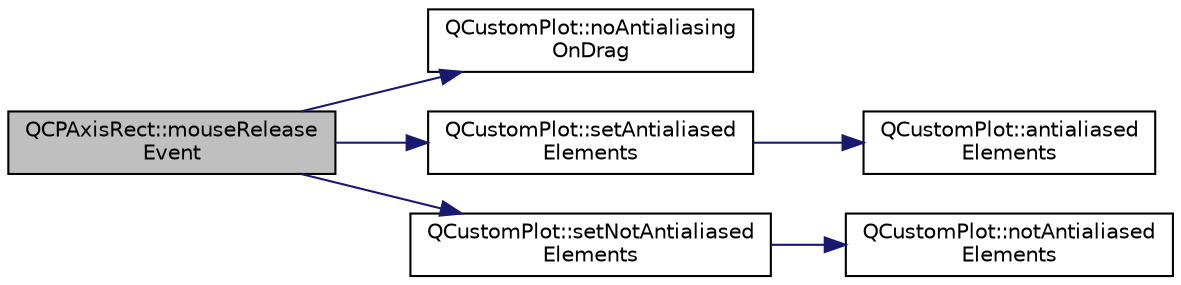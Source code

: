 digraph "QCPAxisRect::mouseReleaseEvent"
{
  edge [fontname="Helvetica",fontsize="10",labelfontname="Helvetica",labelfontsize="10"];
  node [fontname="Helvetica",fontsize="10",shape=record];
  rankdir="LR";
  Node303 [label="QCPAxisRect::mouseRelease\lEvent",height=0.2,width=0.4,color="black", fillcolor="grey75", style="filled", fontcolor="black"];
  Node303 -> Node304 [color="midnightblue",fontsize="10",style="solid",fontname="Helvetica"];
  Node304 [label="QCustomPlot::noAntialiasing\lOnDrag",height=0.2,width=0.4,color="black", fillcolor="white", style="filled",URL="$dd/d9b/class_q_custom_plot.html#aca3f01f903fb250a3dd27104d92830be"];
  Node303 -> Node305 [color="midnightblue",fontsize="10",style="solid",fontname="Helvetica"];
  Node305 [label="QCustomPlot::setAntialiased\lElements",height=0.2,width=0.4,color="black", fillcolor="white", style="filled",URL="$dd/d9b/class_q_custom_plot.html#af6f91e5eab1be85f67c556e98c3745e8"];
  Node305 -> Node306 [color="midnightblue",fontsize="10",style="solid",fontname="Helvetica"];
  Node306 [label="QCustomPlot::antialiased\lElements",height=0.2,width=0.4,color="black", fillcolor="white", style="filled",URL="$dd/d9b/class_q_custom_plot.html#a631762eb183aceecee73d30e108641ee"];
  Node303 -> Node307 [color="midnightblue",fontsize="10",style="solid",fontname="Helvetica"];
  Node307 [label="QCustomPlot::setNotAntialiased\lElements",height=0.2,width=0.4,color="black", fillcolor="white", style="filled",URL="$dd/d9b/class_q_custom_plot.html#ae10d685b5eabea2999fb8775ca173c24"];
  Node307 -> Node308 [color="midnightblue",fontsize="10",style="solid",fontname="Helvetica"];
  Node308 [label="QCustomPlot::notAntialiased\lElements",height=0.2,width=0.4,color="black", fillcolor="white", style="filled",URL="$dd/d9b/class_q_custom_plot.html#a75571bc5b2167e83def132fc993091b3"];
}
